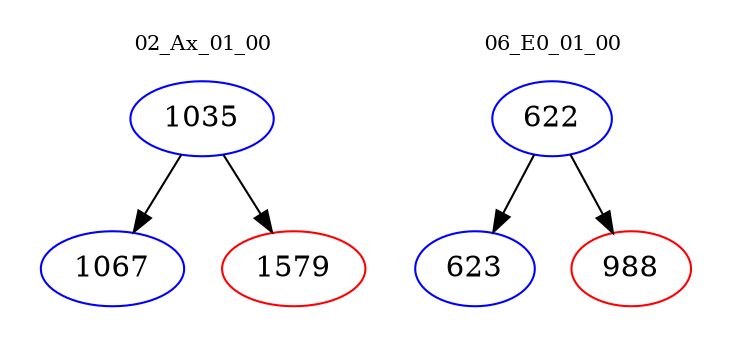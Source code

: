 digraph{
subgraph cluster_0 {
color = white
label = "02_Ax_01_00";
fontsize=10;
T0_1035 [label="1035", color="blue"]
T0_1035 -> T0_1067 [color="black"]
T0_1067 [label="1067", color="blue"]
T0_1035 -> T0_1579 [color="black"]
T0_1579 [label="1579", color="red"]
}
subgraph cluster_1 {
color = white
label = "06_E0_01_00";
fontsize=10;
T1_622 [label="622", color="blue"]
T1_622 -> T1_623 [color="black"]
T1_623 [label="623", color="blue"]
T1_622 -> T1_988 [color="black"]
T1_988 [label="988", color="red"]
}
}
